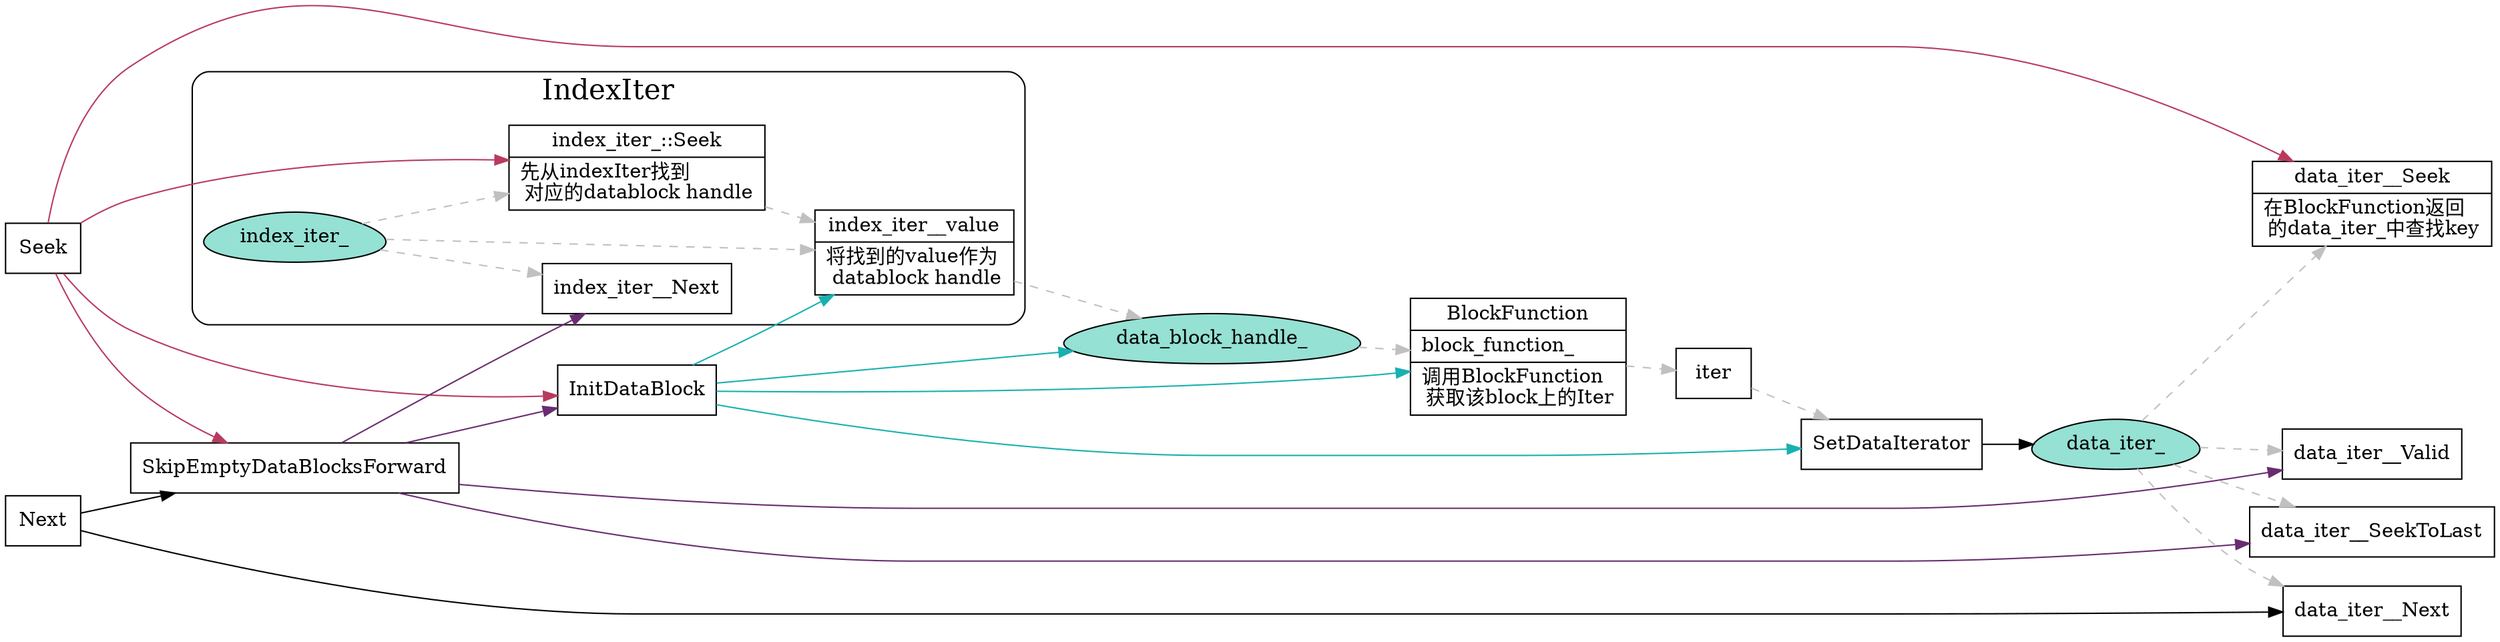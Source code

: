 digraph two_level_iterator {
  node[shape=box;];
  newrank=true;
  rankdir=LR;
  index_iter__Seek[
    shape="record";
    label="{{
      index_iter_::Seek|
      先从indexIter找到\l 
      对应的datablock handle\l
    }}";
  ];
  index_iter__value[
    shape="record";
    label="{{
      index_iter__value|
      将找到的value作为\l 
      datablock handle\l
    }}";
  ];
  Seek -> {
    index_iter__Seek;
    InitDataBlock;
    data_iter__Seek
    SkipEmptyDataBlocksForward;
  }[color="#b83b5e"];

  Next -> {
    data_iter__Next;
    SkipEmptyDataBlocksForward;
  }

  InitDataBlock -> {
    SetDataIterator;
    data_block_handle_
    index_iter__value;
    BlockFunction;
  }[color="#18b0b0"];

  SkipEmptyDataBlocksForward -> {
    data_iter__Valid;
    data_iter__SeekToLast;
    index_iter__Next;
    InitDataBlock;
  }[color="#6a2c70"];

  SetDataIterator -> {
    data_iter_;
  };
  BlockFunction[
    shape="record";
    label="{{
      BlockFunction|
      block_function_\l|
      调用BlockFunction\l
      获取该block上的Iter\l
    }}";
  ];
  data_iter__Seek[
    shape="record";
    label="{{
      data_iter__Seek|
      在BlockFunction返回\l 
      的data_iter_中查找key\l
    }}";
  ];
  index_iter_[shape=egg; fillcolor="#95e1d3"; style=filled;];
  data_iter_[shape=egg; fillcolor="#95e1d3"; style=filled;];
  data_block_handle_[shape=egg; fillcolor="#95e1d3"; style=filled;];
  subgraph cluster_IndexIter {
    graph[label="IndexIter";fontsize=20;style=rounded];
    index_iter_;
    index_iter__Next;
    index_iter__Seek;
    index_iter__value;
  };

  {
    edge[style=dashed;color=gray];
    index_iter__Seek -> index_iter__value -> data_block_handle_;
    BlockFunction -> iter -> SetDataIterator;
    data_iter_ -> {
      data_iter__Seek;
      data_iter__Valid;
      data_iter__SeekToLast;
      data_iter__Next;
    }
    index_iter_ -> {
      index_iter__Next;
      index_iter__Seek;
      index_iter__value;
    }
    data_block_handle_ -> BlockFunction;
  }

}

